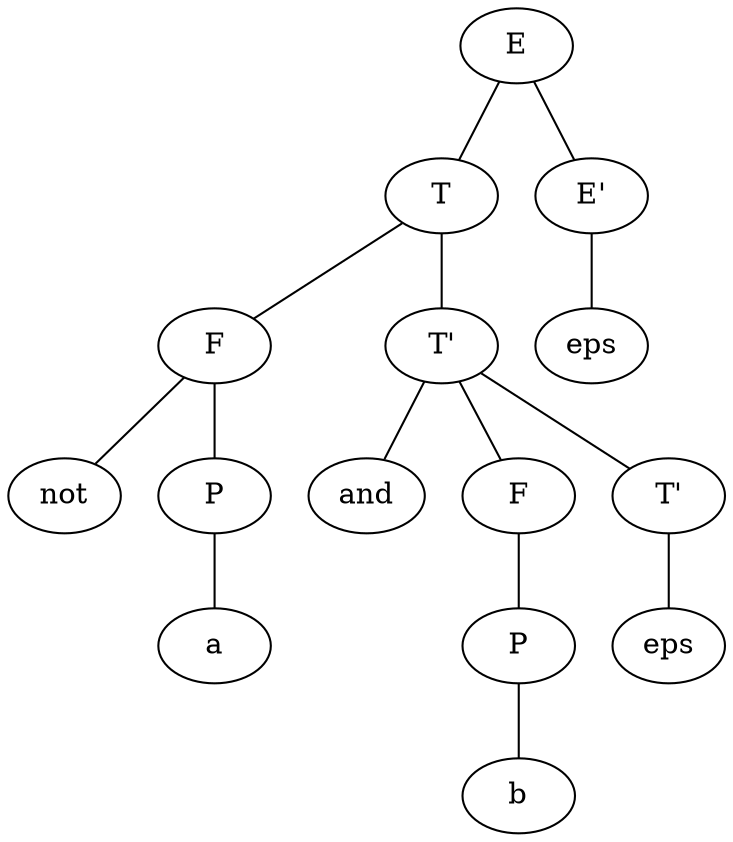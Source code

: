 graph { 
T0;
T0 [label="E"];
T0--T1;
T1;
T1 [label="T"];
T1--T2;
T2;
T2 [label="F"];
T2--T3;
T3;
T3 [label="not"];
T2--T4;
T4;
T4 [label="P"];
T4--T5;
T5;
T5 [label="a"];
T1--T6;
T6;
T6 [label="T'"];
T6--T7;
T7;
T7 [label="and"];
T6--T8;
T8;
T8 [label="F"];
T8--T9;
T9;
T9 [label="P"];
T9--T10;
T10;
T10 [label="b"];
T6--T11;
T11;
T11 [label="T'"];
T11--T12;
T12;
T12 [label="eps"];
T0--T13;
T13;
T13 [label="E'"];
T13--T14;
T14;
T14 [label="eps"];
 }